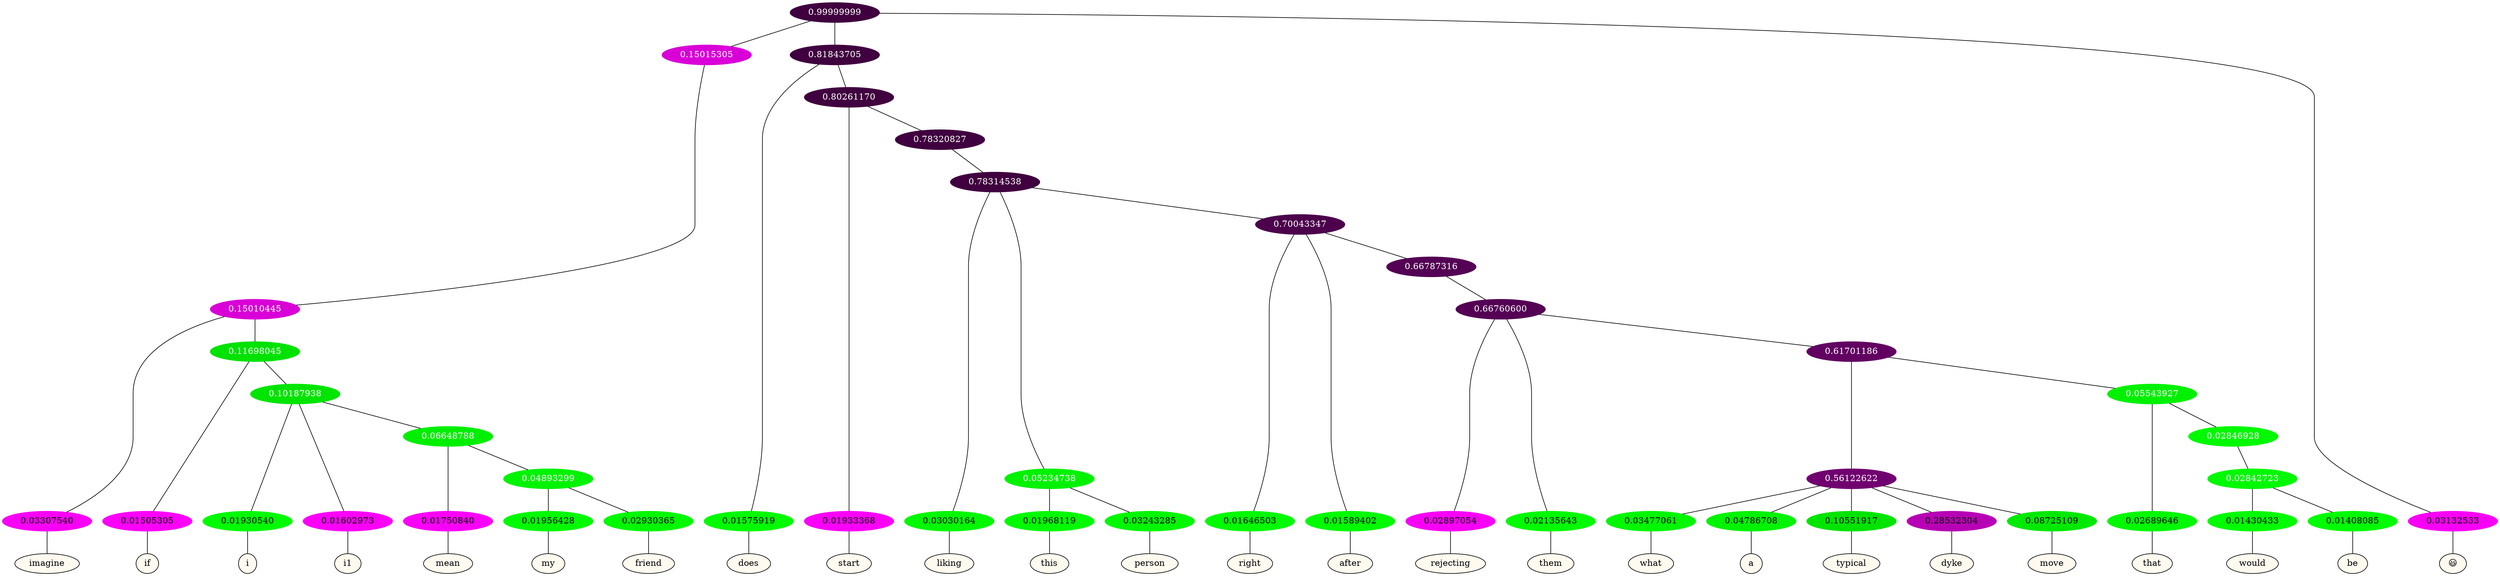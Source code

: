 graph {
	node [format=png height=0.15 nodesep=0.001 ordering=out overlap=prism overlap_scaling=0.01 ranksep=0.001 ratio=0.2 style=filled width=0.15]
	{
		rank=same
		a_w_7 [label=imagine color=black fillcolor=floralwhite style="filled,solid"]
		a_w_11 [label=if color=black fillcolor=floralwhite style="filled,solid"]
		a_w_14 [label=i color=black fillcolor=floralwhite style="filled,solid"]
		a_w_15 [label=i1 color=black fillcolor=floralwhite style="filled,solid"]
		a_w_20 [label=mean color=black fillcolor=floralwhite style="filled,solid"]
		a_w_27 [label=my color=black fillcolor=floralwhite style="filled,solid"]
		a_w_28 [label=friend color=black fillcolor=floralwhite style="filled,solid"]
		a_w_5 [label=does color=black fillcolor=floralwhite style="filled,solid"]
		a_w_9 [label=start color=black fillcolor=floralwhite style="filled,solid"]
		a_w_17 [label=liking color=black fillcolor=floralwhite style="filled,solid"]
		a_w_22 [label=this color=black fillcolor=floralwhite style="filled,solid"]
		a_w_23 [label=person color=black fillcolor=floralwhite style="filled,solid"]
		a_w_24 [label=right color=black fillcolor=floralwhite style="filled,solid"]
		a_w_25 [label=after color=black fillcolor=floralwhite style="filled,solid"]
		a_w_30 [label=rejecting color=black fillcolor=floralwhite style="filled,solid"]
		a_w_31 [label=them color=black fillcolor=floralwhite style="filled,solid"]
		a_w_35 [label=what color=black fillcolor=floralwhite style="filled,solid"]
		a_w_36 [label=a color=black fillcolor=floralwhite style="filled,solid"]
		a_w_37 [label=typical color=black fillcolor=floralwhite style="filled,solid"]
		a_w_38 [label=dyke color=black fillcolor=floralwhite style="filled,solid"]
		a_w_39 [label=move color=black fillcolor=floralwhite style="filled,solid"]
		a_w_40 [label=that color=black fillcolor=floralwhite style="filled,solid"]
		a_w_43 [label=would color=black fillcolor=floralwhite style="filled,solid"]
		a_w_44 [label=be color=black fillcolor=floralwhite style="filled,solid"]
		a_w_3 [label="😃" color=black fillcolor=floralwhite style="filled,solid"]
	}
	a_n_7 -- a_w_7
	a_n_11 -- a_w_11
	a_n_14 -- a_w_14
	a_n_15 -- a_w_15
	a_n_20 -- a_w_20
	a_n_27 -- a_w_27
	a_n_28 -- a_w_28
	a_n_5 -- a_w_5
	a_n_9 -- a_w_9
	a_n_17 -- a_w_17
	a_n_22 -- a_w_22
	a_n_23 -- a_w_23
	a_n_24 -- a_w_24
	a_n_25 -- a_w_25
	a_n_30 -- a_w_30
	a_n_31 -- a_w_31
	a_n_35 -- a_w_35
	a_n_36 -- a_w_36
	a_n_37 -- a_w_37
	a_n_38 -- a_w_38
	a_n_39 -- a_w_39
	a_n_40 -- a_w_40
	a_n_43 -- a_w_43
	a_n_44 -- a_w_44
	a_n_3 -- a_w_3
	{
		rank=same
		a_n_7 [label=0.03307540 color="0.835 1.000 0.967" fontcolor=black]
		a_n_11 [label=0.01505305 color="0.835 1.000 0.985" fontcolor=black]
		a_n_14 [label=0.01930540 color="0.334 1.000 0.981" fontcolor=black]
		a_n_15 [label=0.01602973 color="0.835 1.000 0.984" fontcolor=black]
		a_n_20 [label=0.01750840 color="0.835 1.000 0.982" fontcolor=black]
		a_n_27 [label=0.01956428 color="0.334 1.000 0.980" fontcolor=black]
		a_n_28 [label=0.02930365 color="0.334 1.000 0.971" fontcolor=black]
		a_n_5 [label=0.01575919 color="0.334 1.000 0.984" fontcolor=black]
		a_n_9 [label=0.01933368 color="0.835 1.000 0.981" fontcolor=black]
		a_n_17 [label=0.03030164 color="0.334 1.000 0.970" fontcolor=black]
		a_n_22 [label=0.01968119 color="0.334 1.000 0.980" fontcolor=black]
		a_n_23 [label=0.03243285 color="0.334 1.000 0.968" fontcolor=black]
		a_n_24 [label=0.01646503 color="0.334 1.000 0.984" fontcolor=black]
		a_n_25 [label=0.01589402 color="0.334 1.000 0.984" fontcolor=black]
		a_n_30 [label=0.02897054 color="0.835 1.000 0.971" fontcolor=black]
		a_n_31 [label=0.02135643 color="0.334 1.000 0.979" fontcolor=black]
		a_n_35 [label=0.03477061 color="0.334 1.000 0.965" fontcolor=black]
		a_n_36 [label=0.04786708 color="0.334 1.000 0.952" fontcolor=black]
		a_n_37 [label=0.10551917 color="0.334 1.000 0.894" fontcolor=black]
		a_n_38 [label=0.28532304 color="0.835 1.000 0.715" fontcolor=black]
		a_n_39 [label=0.08725109 color="0.334 1.000 0.913" fontcolor=black]
		a_n_40 [label=0.02689646 color="0.334 1.000 0.973" fontcolor=black]
		a_n_43 [label=0.01430433 color="0.334 1.000 0.986" fontcolor=black]
		a_n_44 [label=0.01408085 color="0.334 1.000 0.986" fontcolor=black]
		a_n_3 [label=0.03132533 color="0.835 1.000 0.969" fontcolor=black]
	}
	a_n_0 [label=0.99999999 color="0.835 1.000 0.250" fontcolor=grey99]
	a_n_1 [label=0.15015305 color="0.835 1.000 0.850" fontcolor=grey99]
	a_n_0 -- a_n_1
	a_n_2 [label=0.81843705 color="0.835 1.000 0.250" fontcolor=grey99]
	a_n_0 -- a_n_2
	a_n_0 -- a_n_3
	a_n_4 [label=0.15010445 color="0.835 1.000 0.850" fontcolor=grey99]
	a_n_1 -- a_n_4
	a_n_2 -- a_n_5
	a_n_6 [label=0.80261170 color="0.835 1.000 0.250" fontcolor=grey99]
	a_n_2 -- a_n_6
	a_n_4 -- a_n_7
	a_n_8 [label=0.11698045 color="0.334 1.000 0.883" fontcolor=grey99]
	a_n_4 -- a_n_8
	a_n_6 -- a_n_9
	a_n_10 [label=0.78320827 color="0.835 1.000 0.250" fontcolor=grey99]
	a_n_6 -- a_n_10
	a_n_8 -- a_n_11
	a_n_12 [label=0.10187938 color="0.334 1.000 0.898" fontcolor=grey99]
	a_n_8 -- a_n_12
	a_n_13 [label=0.78314538 color="0.835 1.000 0.250" fontcolor=grey99]
	a_n_10 -- a_n_13
	a_n_12 -- a_n_14
	a_n_12 -- a_n_15
	a_n_16 [label=0.06648788 color="0.334 1.000 0.934" fontcolor=grey99]
	a_n_12 -- a_n_16
	a_n_13 -- a_n_17
	a_n_18 [label=0.05234738 color="0.334 1.000 0.948" fontcolor=grey99]
	a_n_13 -- a_n_18
	a_n_19 [label=0.70043347 color="0.835 1.000 0.300" fontcolor=grey99]
	a_n_13 -- a_n_19
	a_n_16 -- a_n_20
	a_n_21 [label=0.04893299 color="0.334 1.000 0.951" fontcolor=grey99]
	a_n_16 -- a_n_21
	a_n_18 -- a_n_22
	a_n_18 -- a_n_23
	a_n_19 -- a_n_24
	a_n_19 -- a_n_25
	a_n_26 [label=0.66787316 color="0.835 1.000 0.332" fontcolor=grey99]
	a_n_19 -- a_n_26
	a_n_21 -- a_n_27
	a_n_21 -- a_n_28
	a_n_29 [label=0.66760600 color="0.835 1.000 0.332" fontcolor=grey99]
	a_n_26 -- a_n_29
	a_n_29 -- a_n_30
	a_n_29 -- a_n_31
	a_n_32 [label=0.61701186 color="0.835 1.000 0.383" fontcolor=grey99]
	a_n_29 -- a_n_32
	a_n_33 [label=0.56122622 color="0.835 1.000 0.439" fontcolor=grey99]
	a_n_32 -- a_n_33
	a_n_34 [label=0.05543927 color="0.334 1.000 0.945" fontcolor=grey99]
	a_n_32 -- a_n_34
	a_n_33 -- a_n_35
	a_n_33 -- a_n_36
	a_n_33 -- a_n_37
	a_n_33 -- a_n_38
	a_n_33 -- a_n_39
	a_n_34 -- a_n_40
	a_n_41 [label=0.02846928 color="0.334 1.000 0.972" fontcolor=grey99]
	a_n_34 -- a_n_41
	a_n_42 [label=0.02842723 color="0.334 1.000 0.972" fontcolor=grey99]
	a_n_41 -- a_n_42
	a_n_42 -- a_n_43
	a_n_42 -- a_n_44
}
